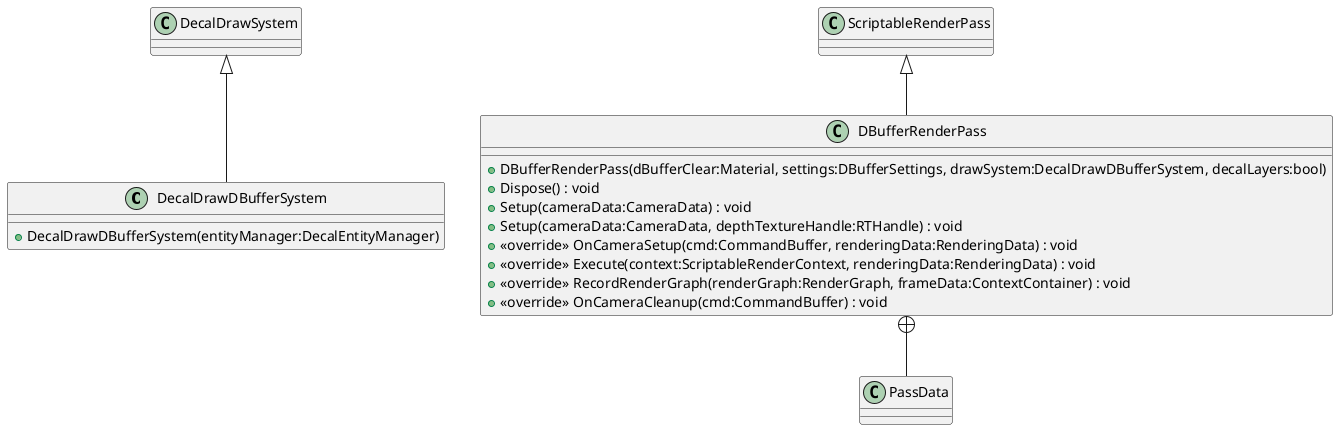 @startuml
class DecalDrawDBufferSystem {
    + DecalDrawDBufferSystem(entityManager:DecalEntityManager)
}
class DBufferRenderPass {
    + DBufferRenderPass(dBufferClear:Material, settings:DBufferSettings, drawSystem:DecalDrawDBufferSystem, decalLayers:bool)
    + Dispose() : void
    + Setup(cameraData:CameraData) : void
    + Setup(cameraData:CameraData, depthTextureHandle:RTHandle) : void
    + <<override>> OnCameraSetup(cmd:CommandBuffer, renderingData:RenderingData) : void
    + <<override>> Execute(context:ScriptableRenderContext, renderingData:RenderingData) : void
    + <<override>> RecordRenderGraph(renderGraph:RenderGraph, frameData:ContextContainer) : void
    + <<override>> OnCameraCleanup(cmd:CommandBuffer) : void
}
class PassData {
}
DecalDrawSystem <|-- DecalDrawDBufferSystem
ScriptableRenderPass <|-- DBufferRenderPass
DBufferRenderPass +-- PassData
@enduml
